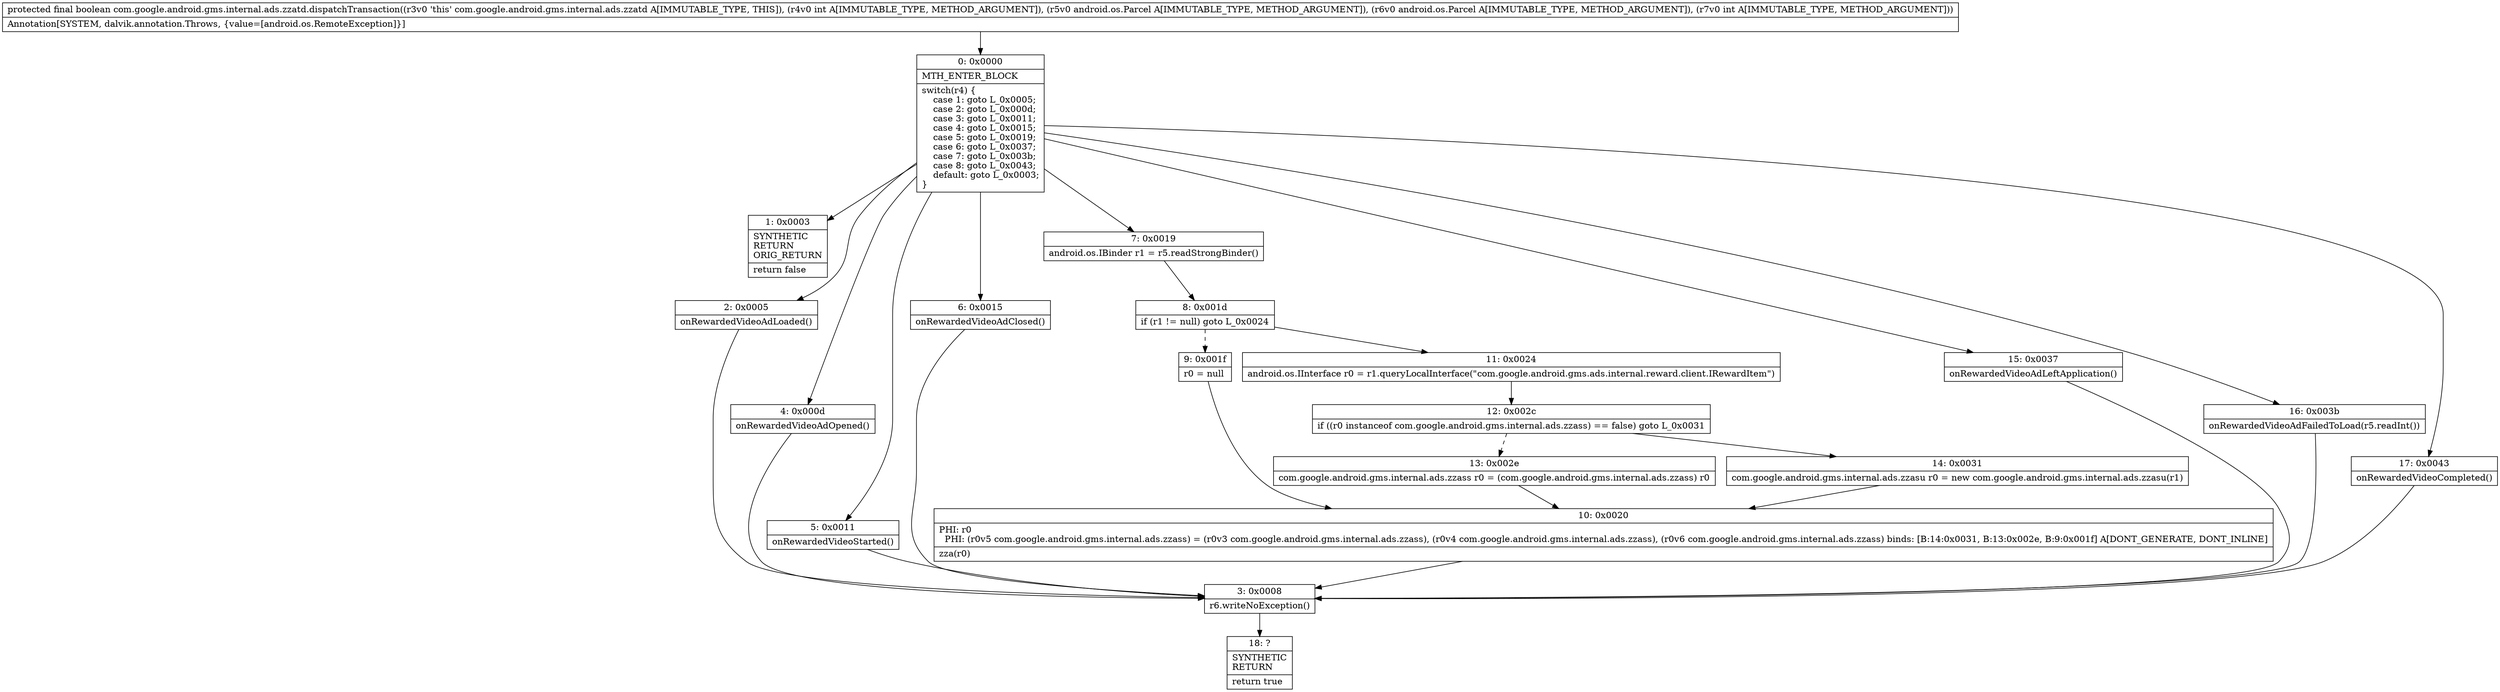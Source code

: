 digraph "CFG forcom.google.android.gms.internal.ads.zzatd.dispatchTransaction(ILandroid\/os\/Parcel;Landroid\/os\/Parcel;I)Z" {
Node_0 [shape=record,label="{0\:\ 0x0000|MTH_ENTER_BLOCK\l|switch(r4) \{\l    case 1: goto L_0x0005;\l    case 2: goto L_0x000d;\l    case 3: goto L_0x0011;\l    case 4: goto L_0x0015;\l    case 5: goto L_0x0019;\l    case 6: goto L_0x0037;\l    case 7: goto L_0x003b;\l    case 8: goto L_0x0043;\l    default: goto L_0x0003;\l\}\l}"];
Node_1 [shape=record,label="{1\:\ 0x0003|SYNTHETIC\lRETURN\lORIG_RETURN\l|return false\l}"];
Node_2 [shape=record,label="{2\:\ 0x0005|onRewardedVideoAdLoaded()\l}"];
Node_3 [shape=record,label="{3\:\ 0x0008|r6.writeNoException()\l}"];
Node_4 [shape=record,label="{4\:\ 0x000d|onRewardedVideoAdOpened()\l}"];
Node_5 [shape=record,label="{5\:\ 0x0011|onRewardedVideoStarted()\l}"];
Node_6 [shape=record,label="{6\:\ 0x0015|onRewardedVideoAdClosed()\l}"];
Node_7 [shape=record,label="{7\:\ 0x0019|android.os.IBinder r1 = r5.readStrongBinder()\l}"];
Node_8 [shape=record,label="{8\:\ 0x001d|if (r1 != null) goto L_0x0024\l}"];
Node_9 [shape=record,label="{9\:\ 0x001f|r0 = null\l}"];
Node_10 [shape=record,label="{10\:\ 0x0020|PHI: r0 \l  PHI: (r0v5 com.google.android.gms.internal.ads.zzass) = (r0v3 com.google.android.gms.internal.ads.zzass), (r0v4 com.google.android.gms.internal.ads.zzass), (r0v6 com.google.android.gms.internal.ads.zzass) binds: [B:14:0x0031, B:13:0x002e, B:9:0x001f] A[DONT_GENERATE, DONT_INLINE]\l|zza(r0)\l}"];
Node_11 [shape=record,label="{11\:\ 0x0024|android.os.IInterface r0 = r1.queryLocalInterface(\"com.google.android.gms.ads.internal.reward.client.IRewardItem\")\l}"];
Node_12 [shape=record,label="{12\:\ 0x002c|if ((r0 instanceof com.google.android.gms.internal.ads.zzass) == false) goto L_0x0031\l}"];
Node_13 [shape=record,label="{13\:\ 0x002e|com.google.android.gms.internal.ads.zzass r0 = (com.google.android.gms.internal.ads.zzass) r0\l}"];
Node_14 [shape=record,label="{14\:\ 0x0031|com.google.android.gms.internal.ads.zzasu r0 = new com.google.android.gms.internal.ads.zzasu(r1)\l}"];
Node_15 [shape=record,label="{15\:\ 0x0037|onRewardedVideoAdLeftApplication()\l}"];
Node_16 [shape=record,label="{16\:\ 0x003b|onRewardedVideoAdFailedToLoad(r5.readInt())\l}"];
Node_17 [shape=record,label="{17\:\ 0x0043|onRewardedVideoCompleted()\l}"];
Node_18 [shape=record,label="{18\:\ ?|SYNTHETIC\lRETURN\l|return true\l}"];
MethodNode[shape=record,label="{protected final boolean com.google.android.gms.internal.ads.zzatd.dispatchTransaction((r3v0 'this' com.google.android.gms.internal.ads.zzatd A[IMMUTABLE_TYPE, THIS]), (r4v0 int A[IMMUTABLE_TYPE, METHOD_ARGUMENT]), (r5v0 android.os.Parcel A[IMMUTABLE_TYPE, METHOD_ARGUMENT]), (r6v0 android.os.Parcel A[IMMUTABLE_TYPE, METHOD_ARGUMENT]), (r7v0 int A[IMMUTABLE_TYPE, METHOD_ARGUMENT]))  | Annotation[SYSTEM, dalvik.annotation.Throws, \{value=[android.os.RemoteException]\}]\l}"];
MethodNode -> Node_0;
Node_0 -> Node_1;
Node_0 -> Node_2;
Node_0 -> Node_4;
Node_0 -> Node_5;
Node_0 -> Node_6;
Node_0 -> Node_7;
Node_0 -> Node_15;
Node_0 -> Node_16;
Node_0 -> Node_17;
Node_2 -> Node_3;
Node_3 -> Node_18;
Node_4 -> Node_3;
Node_5 -> Node_3;
Node_6 -> Node_3;
Node_7 -> Node_8;
Node_8 -> Node_9[style=dashed];
Node_8 -> Node_11;
Node_9 -> Node_10;
Node_10 -> Node_3;
Node_11 -> Node_12;
Node_12 -> Node_13[style=dashed];
Node_12 -> Node_14;
Node_13 -> Node_10;
Node_14 -> Node_10;
Node_15 -> Node_3;
Node_16 -> Node_3;
Node_17 -> Node_3;
}

